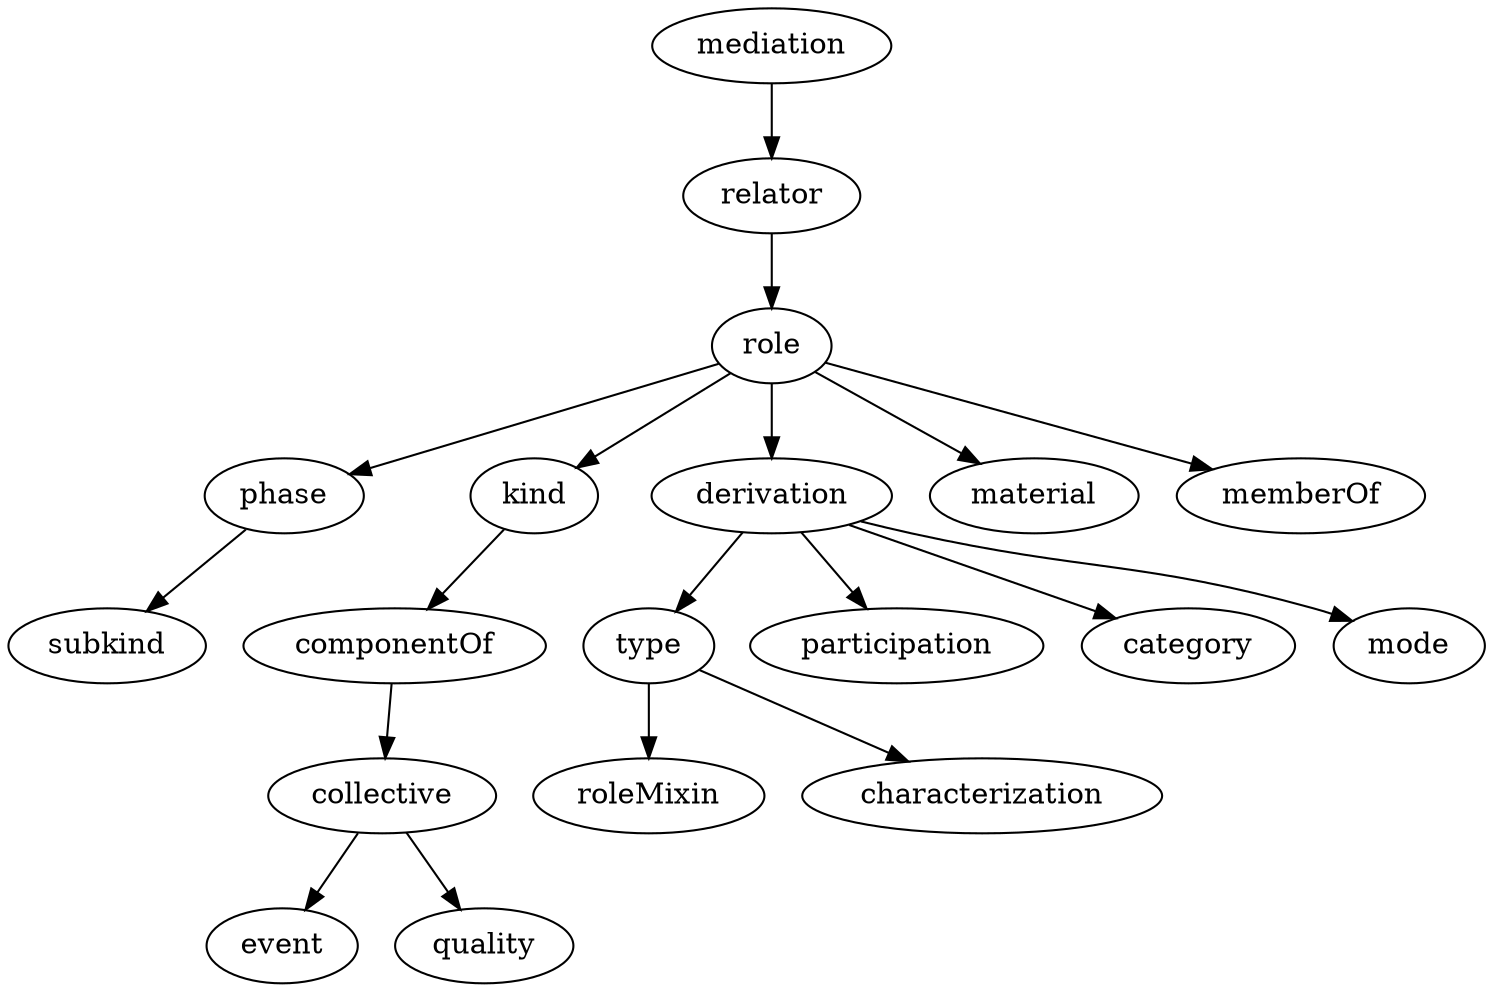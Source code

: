 strict digraph  {
mediation;
relator;
role;
phase;
kind;
derivation;
material;
memberOf;
subkind;
componentOf;
collective;
event;
quality;
type;
participation;
category;
mode;
roleMixin;
characterization;
mediation -> relator;
relator -> role;
role -> phase;
role -> kind;
role -> derivation;
role -> material;
role -> memberOf;
phase -> subkind;
kind -> componentOf;
derivation -> type;
derivation -> participation;
derivation -> category;
derivation -> mode;
componentOf -> collective;
collective -> event;
collective -> quality;
type -> roleMixin;
type -> characterization;
}
